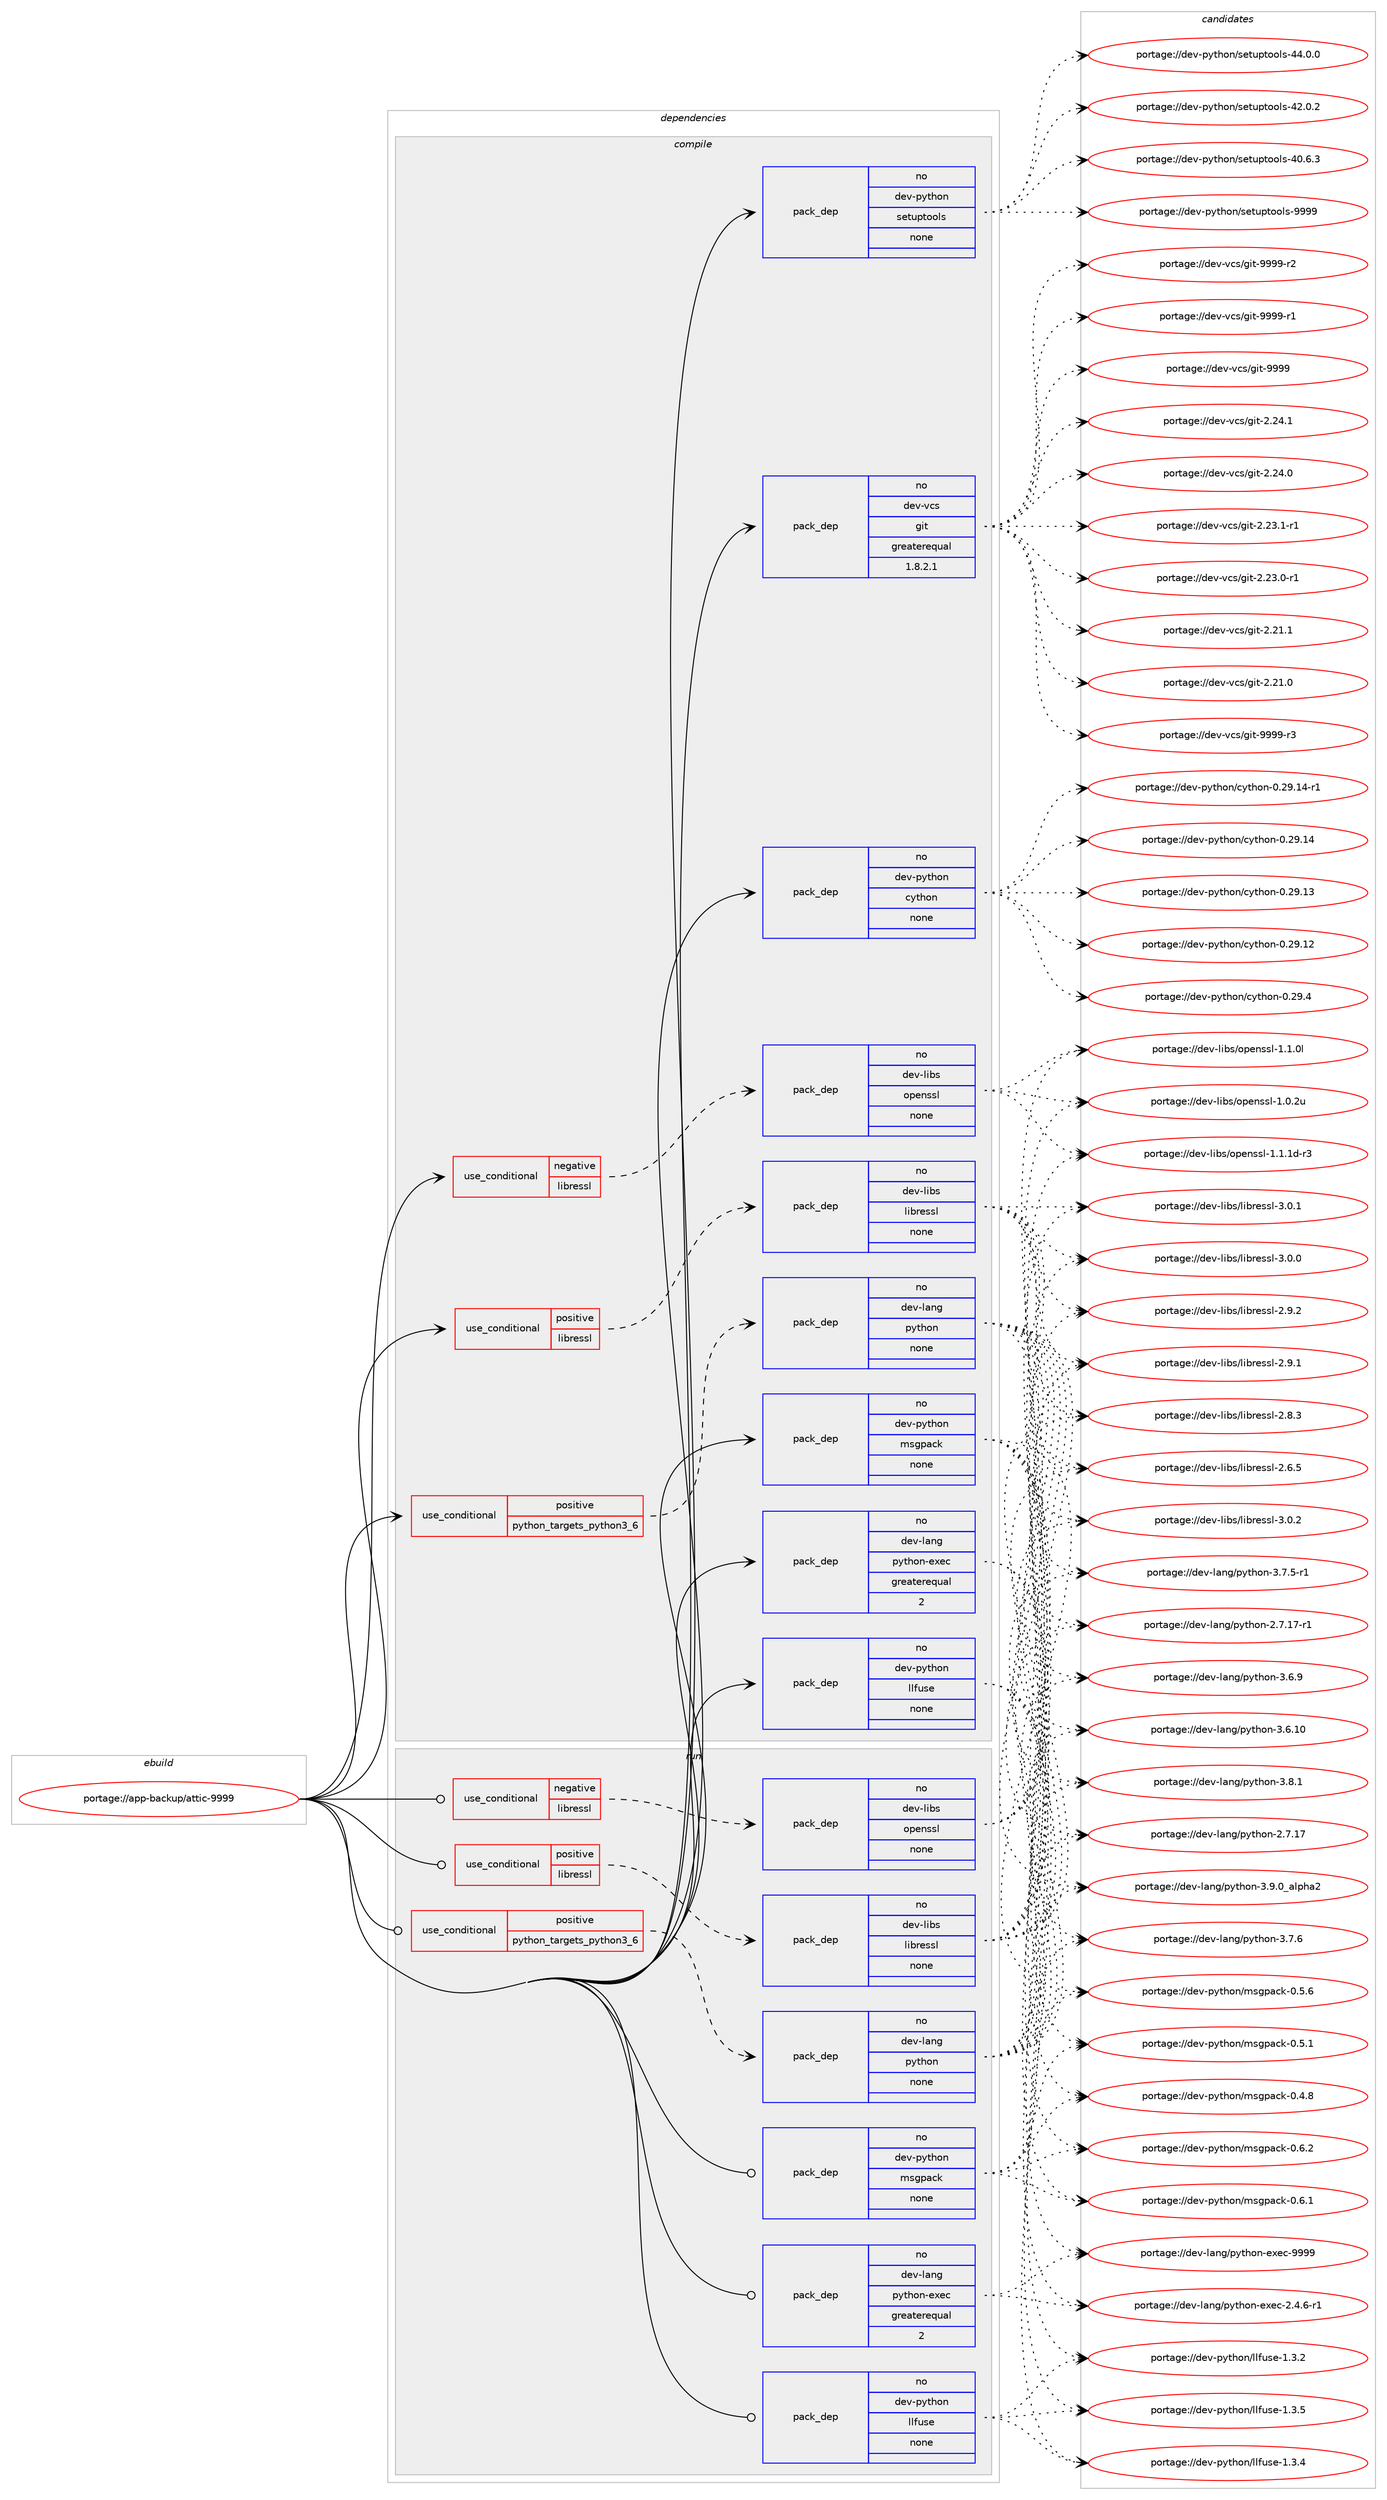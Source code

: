 digraph prolog {

# *************
# Graph options
# *************

newrank=true;
concentrate=true;
compound=true;
graph [rankdir=LR,fontname=Helvetica,fontsize=10,ranksep=1.5];#, ranksep=2.5, nodesep=0.2];
edge  [arrowhead=vee];
node  [fontname=Helvetica,fontsize=10];

# **********
# The ebuild
# **********

subgraph cluster_leftcol {
color=gray;
label=<<i>ebuild</i>>;
id [label="portage://app-backup/attic-9999", color=red, width=4, href="../app-backup/attic-9999.svg"];
}

# ****************
# The dependencies
# ****************

subgraph cluster_midcol {
color=gray;
label=<<i>dependencies</i>>;
subgraph cluster_compile {
fillcolor="#eeeeee";
style=filled;
label=<<i>compile</i>>;
subgraph cond152811 {
dependency647736 [label=<<TABLE BORDER="0" CELLBORDER="1" CELLSPACING="0" CELLPADDING="4"><TR><TD ROWSPAN="3" CELLPADDING="10">use_conditional</TD></TR><TR><TD>negative</TD></TR><TR><TD>libressl</TD></TR></TABLE>>, shape=none, color=red];
subgraph pack486304 {
dependency647737 [label=<<TABLE BORDER="0" CELLBORDER="1" CELLSPACING="0" CELLPADDING="4" WIDTH="220"><TR><TD ROWSPAN="6" CELLPADDING="30">pack_dep</TD></TR><TR><TD WIDTH="110">no</TD></TR><TR><TD>dev-libs</TD></TR><TR><TD>openssl</TD></TR><TR><TD>none</TD></TR><TR><TD></TD></TR></TABLE>>, shape=none, color=blue];
}
dependency647736:e -> dependency647737:w [weight=20,style="dashed",arrowhead="vee"];
}
id:e -> dependency647736:w [weight=20,style="solid",arrowhead="vee"];
subgraph cond152812 {
dependency647738 [label=<<TABLE BORDER="0" CELLBORDER="1" CELLSPACING="0" CELLPADDING="4"><TR><TD ROWSPAN="3" CELLPADDING="10">use_conditional</TD></TR><TR><TD>positive</TD></TR><TR><TD>libressl</TD></TR></TABLE>>, shape=none, color=red];
subgraph pack486305 {
dependency647739 [label=<<TABLE BORDER="0" CELLBORDER="1" CELLSPACING="0" CELLPADDING="4" WIDTH="220"><TR><TD ROWSPAN="6" CELLPADDING="30">pack_dep</TD></TR><TR><TD WIDTH="110">no</TD></TR><TR><TD>dev-libs</TD></TR><TR><TD>libressl</TD></TR><TR><TD>none</TD></TR><TR><TD></TD></TR></TABLE>>, shape=none, color=blue];
}
dependency647738:e -> dependency647739:w [weight=20,style="dashed",arrowhead="vee"];
}
id:e -> dependency647738:w [weight=20,style="solid",arrowhead="vee"];
subgraph cond152813 {
dependency647740 [label=<<TABLE BORDER="0" CELLBORDER="1" CELLSPACING="0" CELLPADDING="4"><TR><TD ROWSPAN="3" CELLPADDING="10">use_conditional</TD></TR><TR><TD>positive</TD></TR><TR><TD>python_targets_python3_6</TD></TR></TABLE>>, shape=none, color=red];
subgraph pack486306 {
dependency647741 [label=<<TABLE BORDER="0" CELLBORDER="1" CELLSPACING="0" CELLPADDING="4" WIDTH="220"><TR><TD ROWSPAN="6" CELLPADDING="30">pack_dep</TD></TR><TR><TD WIDTH="110">no</TD></TR><TR><TD>dev-lang</TD></TR><TR><TD>python</TD></TR><TR><TD>none</TD></TR><TR><TD></TD></TR></TABLE>>, shape=none, color=blue];
}
dependency647740:e -> dependency647741:w [weight=20,style="dashed",arrowhead="vee"];
}
id:e -> dependency647740:w [weight=20,style="solid",arrowhead="vee"];
subgraph pack486307 {
dependency647742 [label=<<TABLE BORDER="0" CELLBORDER="1" CELLSPACING="0" CELLPADDING="4" WIDTH="220"><TR><TD ROWSPAN="6" CELLPADDING="30">pack_dep</TD></TR><TR><TD WIDTH="110">no</TD></TR><TR><TD>dev-lang</TD></TR><TR><TD>python-exec</TD></TR><TR><TD>greaterequal</TD></TR><TR><TD>2</TD></TR></TABLE>>, shape=none, color=blue];
}
id:e -> dependency647742:w [weight=20,style="solid",arrowhead="vee"];
subgraph pack486308 {
dependency647743 [label=<<TABLE BORDER="0" CELLBORDER="1" CELLSPACING="0" CELLPADDING="4" WIDTH="220"><TR><TD ROWSPAN="6" CELLPADDING="30">pack_dep</TD></TR><TR><TD WIDTH="110">no</TD></TR><TR><TD>dev-python</TD></TR><TR><TD>cython</TD></TR><TR><TD>none</TD></TR><TR><TD></TD></TR></TABLE>>, shape=none, color=blue];
}
id:e -> dependency647743:w [weight=20,style="solid",arrowhead="vee"];
subgraph pack486309 {
dependency647744 [label=<<TABLE BORDER="0" CELLBORDER="1" CELLSPACING="0" CELLPADDING="4" WIDTH="220"><TR><TD ROWSPAN="6" CELLPADDING="30">pack_dep</TD></TR><TR><TD WIDTH="110">no</TD></TR><TR><TD>dev-python</TD></TR><TR><TD>llfuse</TD></TR><TR><TD>none</TD></TR><TR><TD></TD></TR></TABLE>>, shape=none, color=blue];
}
id:e -> dependency647744:w [weight=20,style="solid",arrowhead="vee"];
subgraph pack486310 {
dependency647745 [label=<<TABLE BORDER="0" CELLBORDER="1" CELLSPACING="0" CELLPADDING="4" WIDTH="220"><TR><TD ROWSPAN="6" CELLPADDING="30">pack_dep</TD></TR><TR><TD WIDTH="110">no</TD></TR><TR><TD>dev-python</TD></TR><TR><TD>msgpack</TD></TR><TR><TD>none</TD></TR><TR><TD></TD></TR></TABLE>>, shape=none, color=blue];
}
id:e -> dependency647745:w [weight=20,style="solid",arrowhead="vee"];
subgraph pack486311 {
dependency647746 [label=<<TABLE BORDER="0" CELLBORDER="1" CELLSPACING="0" CELLPADDING="4" WIDTH="220"><TR><TD ROWSPAN="6" CELLPADDING="30">pack_dep</TD></TR><TR><TD WIDTH="110">no</TD></TR><TR><TD>dev-python</TD></TR><TR><TD>setuptools</TD></TR><TR><TD>none</TD></TR><TR><TD></TD></TR></TABLE>>, shape=none, color=blue];
}
id:e -> dependency647746:w [weight=20,style="solid",arrowhead="vee"];
subgraph pack486312 {
dependency647747 [label=<<TABLE BORDER="0" CELLBORDER="1" CELLSPACING="0" CELLPADDING="4" WIDTH="220"><TR><TD ROWSPAN="6" CELLPADDING="30">pack_dep</TD></TR><TR><TD WIDTH="110">no</TD></TR><TR><TD>dev-vcs</TD></TR><TR><TD>git</TD></TR><TR><TD>greaterequal</TD></TR><TR><TD>1.8.2.1</TD></TR></TABLE>>, shape=none, color=blue];
}
id:e -> dependency647747:w [weight=20,style="solid",arrowhead="vee"];
}
subgraph cluster_compileandrun {
fillcolor="#eeeeee";
style=filled;
label=<<i>compile and run</i>>;
}
subgraph cluster_run {
fillcolor="#eeeeee";
style=filled;
label=<<i>run</i>>;
subgraph cond152814 {
dependency647748 [label=<<TABLE BORDER="0" CELLBORDER="1" CELLSPACING="0" CELLPADDING="4"><TR><TD ROWSPAN="3" CELLPADDING="10">use_conditional</TD></TR><TR><TD>negative</TD></TR><TR><TD>libressl</TD></TR></TABLE>>, shape=none, color=red];
subgraph pack486313 {
dependency647749 [label=<<TABLE BORDER="0" CELLBORDER="1" CELLSPACING="0" CELLPADDING="4" WIDTH="220"><TR><TD ROWSPAN="6" CELLPADDING="30">pack_dep</TD></TR><TR><TD WIDTH="110">no</TD></TR><TR><TD>dev-libs</TD></TR><TR><TD>openssl</TD></TR><TR><TD>none</TD></TR><TR><TD></TD></TR></TABLE>>, shape=none, color=blue];
}
dependency647748:e -> dependency647749:w [weight=20,style="dashed",arrowhead="vee"];
}
id:e -> dependency647748:w [weight=20,style="solid",arrowhead="odot"];
subgraph cond152815 {
dependency647750 [label=<<TABLE BORDER="0" CELLBORDER="1" CELLSPACING="0" CELLPADDING="4"><TR><TD ROWSPAN="3" CELLPADDING="10">use_conditional</TD></TR><TR><TD>positive</TD></TR><TR><TD>libressl</TD></TR></TABLE>>, shape=none, color=red];
subgraph pack486314 {
dependency647751 [label=<<TABLE BORDER="0" CELLBORDER="1" CELLSPACING="0" CELLPADDING="4" WIDTH="220"><TR><TD ROWSPAN="6" CELLPADDING="30">pack_dep</TD></TR><TR><TD WIDTH="110">no</TD></TR><TR><TD>dev-libs</TD></TR><TR><TD>libressl</TD></TR><TR><TD>none</TD></TR><TR><TD></TD></TR></TABLE>>, shape=none, color=blue];
}
dependency647750:e -> dependency647751:w [weight=20,style="dashed",arrowhead="vee"];
}
id:e -> dependency647750:w [weight=20,style="solid",arrowhead="odot"];
subgraph cond152816 {
dependency647752 [label=<<TABLE BORDER="0" CELLBORDER="1" CELLSPACING="0" CELLPADDING="4"><TR><TD ROWSPAN="3" CELLPADDING="10">use_conditional</TD></TR><TR><TD>positive</TD></TR><TR><TD>python_targets_python3_6</TD></TR></TABLE>>, shape=none, color=red];
subgraph pack486315 {
dependency647753 [label=<<TABLE BORDER="0" CELLBORDER="1" CELLSPACING="0" CELLPADDING="4" WIDTH="220"><TR><TD ROWSPAN="6" CELLPADDING="30">pack_dep</TD></TR><TR><TD WIDTH="110">no</TD></TR><TR><TD>dev-lang</TD></TR><TR><TD>python</TD></TR><TR><TD>none</TD></TR><TR><TD></TD></TR></TABLE>>, shape=none, color=blue];
}
dependency647752:e -> dependency647753:w [weight=20,style="dashed",arrowhead="vee"];
}
id:e -> dependency647752:w [weight=20,style="solid",arrowhead="odot"];
subgraph pack486316 {
dependency647754 [label=<<TABLE BORDER="0" CELLBORDER="1" CELLSPACING="0" CELLPADDING="4" WIDTH="220"><TR><TD ROWSPAN="6" CELLPADDING="30">pack_dep</TD></TR><TR><TD WIDTH="110">no</TD></TR><TR><TD>dev-lang</TD></TR><TR><TD>python-exec</TD></TR><TR><TD>greaterequal</TD></TR><TR><TD>2</TD></TR></TABLE>>, shape=none, color=blue];
}
id:e -> dependency647754:w [weight=20,style="solid",arrowhead="odot"];
subgraph pack486317 {
dependency647755 [label=<<TABLE BORDER="0" CELLBORDER="1" CELLSPACING="0" CELLPADDING="4" WIDTH="220"><TR><TD ROWSPAN="6" CELLPADDING="30">pack_dep</TD></TR><TR><TD WIDTH="110">no</TD></TR><TR><TD>dev-python</TD></TR><TR><TD>llfuse</TD></TR><TR><TD>none</TD></TR><TR><TD></TD></TR></TABLE>>, shape=none, color=blue];
}
id:e -> dependency647755:w [weight=20,style="solid",arrowhead="odot"];
subgraph pack486318 {
dependency647756 [label=<<TABLE BORDER="0" CELLBORDER="1" CELLSPACING="0" CELLPADDING="4" WIDTH="220"><TR><TD ROWSPAN="6" CELLPADDING="30">pack_dep</TD></TR><TR><TD WIDTH="110">no</TD></TR><TR><TD>dev-python</TD></TR><TR><TD>msgpack</TD></TR><TR><TD>none</TD></TR><TR><TD></TD></TR></TABLE>>, shape=none, color=blue];
}
id:e -> dependency647756:w [weight=20,style="solid",arrowhead="odot"];
}
}

# **************
# The candidates
# **************

subgraph cluster_choices {
rank=same;
color=gray;
label=<<i>candidates</i>>;

subgraph choice486304 {
color=black;
nodesep=1;
choice1001011184510810598115471111121011101151151084549464946491004511451 [label="portage://dev-libs/openssl-1.1.1d-r3", color=red, width=4,href="../dev-libs/openssl-1.1.1d-r3.svg"];
choice100101118451081059811547111112101110115115108454946494648108 [label="portage://dev-libs/openssl-1.1.0l", color=red, width=4,href="../dev-libs/openssl-1.1.0l.svg"];
choice100101118451081059811547111112101110115115108454946484650117 [label="portage://dev-libs/openssl-1.0.2u", color=red, width=4,href="../dev-libs/openssl-1.0.2u.svg"];
dependency647737:e -> choice1001011184510810598115471111121011101151151084549464946491004511451:w [style=dotted,weight="100"];
dependency647737:e -> choice100101118451081059811547111112101110115115108454946494648108:w [style=dotted,weight="100"];
dependency647737:e -> choice100101118451081059811547111112101110115115108454946484650117:w [style=dotted,weight="100"];
}
subgraph choice486305 {
color=black;
nodesep=1;
choice10010111845108105981154710810598114101115115108455146484650 [label="portage://dev-libs/libressl-3.0.2", color=red, width=4,href="../dev-libs/libressl-3.0.2.svg"];
choice10010111845108105981154710810598114101115115108455146484649 [label="portage://dev-libs/libressl-3.0.1", color=red, width=4,href="../dev-libs/libressl-3.0.1.svg"];
choice10010111845108105981154710810598114101115115108455146484648 [label="portage://dev-libs/libressl-3.0.0", color=red, width=4,href="../dev-libs/libressl-3.0.0.svg"];
choice10010111845108105981154710810598114101115115108455046574650 [label="portage://dev-libs/libressl-2.9.2", color=red, width=4,href="../dev-libs/libressl-2.9.2.svg"];
choice10010111845108105981154710810598114101115115108455046574649 [label="portage://dev-libs/libressl-2.9.1", color=red, width=4,href="../dev-libs/libressl-2.9.1.svg"];
choice10010111845108105981154710810598114101115115108455046564651 [label="portage://dev-libs/libressl-2.8.3", color=red, width=4,href="../dev-libs/libressl-2.8.3.svg"];
choice10010111845108105981154710810598114101115115108455046544653 [label="portage://dev-libs/libressl-2.6.5", color=red, width=4,href="../dev-libs/libressl-2.6.5.svg"];
dependency647739:e -> choice10010111845108105981154710810598114101115115108455146484650:w [style=dotted,weight="100"];
dependency647739:e -> choice10010111845108105981154710810598114101115115108455146484649:w [style=dotted,weight="100"];
dependency647739:e -> choice10010111845108105981154710810598114101115115108455146484648:w [style=dotted,weight="100"];
dependency647739:e -> choice10010111845108105981154710810598114101115115108455046574650:w [style=dotted,weight="100"];
dependency647739:e -> choice10010111845108105981154710810598114101115115108455046574649:w [style=dotted,weight="100"];
dependency647739:e -> choice10010111845108105981154710810598114101115115108455046564651:w [style=dotted,weight="100"];
dependency647739:e -> choice10010111845108105981154710810598114101115115108455046544653:w [style=dotted,weight="100"];
}
subgraph choice486306 {
color=black;
nodesep=1;
choice10010111845108971101034711212111610411111045514657464895971081121049750 [label="portage://dev-lang/python-3.9.0_alpha2", color=red, width=4,href="../dev-lang/python-3.9.0_alpha2.svg"];
choice100101118451089711010347112121116104111110455146564649 [label="portage://dev-lang/python-3.8.1", color=red, width=4,href="../dev-lang/python-3.8.1.svg"];
choice100101118451089711010347112121116104111110455146554654 [label="portage://dev-lang/python-3.7.6", color=red, width=4,href="../dev-lang/python-3.7.6.svg"];
choice1001011184510897110103471121211161041111104551465546534511449 [label="portage://dev-lang/python-3.7.5-r1", color=red, width=4,href="../dev-lang/python-3.7.5-r1.svg"];
choice100101118451089711010347112121116104111110455146544657 [label="portage://dev-lang/python-3.6.9", color=red, width=4,href="../dev-lang/python-3.6.9.svg"];
choice10010111845108971101034711212111610411111045514654464948 [label="portage://dev-lang/python-3.6.10", color=red, width=4,href="../dev-lang/python-3.6.10.svg"];
choice100101118451089711010347112121116104111110455046554649554511449 [label="portage://dev-lang/python-2.7.17-r1", color=red, width=4,href="../dev-lang/python-2.7.17-r1.svg"];
choice10010111845108971101034711212111610411111045504655464955 [label="portage://dev-lang/python-2.7.17", color=red, width=4,href="../dev-lang/python-2.7.17.svg"];
dependency647741:e -> choice10010111845108971101034711212111610411111045514657464895971081121049750:w [style=dotted,weight="100"];
dependency647741:e -> choice100101118451089711010347112121116104111110455146564649:w [style=dotted,weight="100"];
dependency647741:e -> choice100101118451089711010347112121116104111110455146554654:w [style=dotted,weight="100"];
dependency647741:e -> choice1001011184510897110103471121211161041111104551465546534511449:w [style=dotted,weight="100"];
dependency647741:e -> choice100101118451089711010347112121116104111110455146544657:w [style=dotted,weight="100"];
dependency647741:e -> choice10010111845108971101034711212111610411111045514654464948:w [style=dotted,weight="100"];
dependency647741:e -> choice100101118451089711010347112121116104111110455046554649554511449:w [style=dotted,weight="100"];
dependency647741:e -> choice10010111845108971101034711212111610411111045504655464955:w [style=dotted,weight="100"];
}
subgraph choice486307 {
color=black;
nodesep=1;
choice10010111845108971101034711212111610411111045101120101994557575757 [label="portage://dev-lang/python-exec-9999", color=red, width=4,href="../dev-lang/python-exec-9999.svg"];
choice10010111845108971101034711212111610411111045101120101994550465246544511449 [label="portage://dev-lang/python-exec-2.4.6-r1", color=red, width=4,href="../dev-lang/python-exec-2.4.6-r1.svg"];
dependency647742:e -> choice10010111845108971101034711212111610411111045101120101994557575757:w [style=dotted,weight="100"];
dependency647742:e -> choice10010111845108971101034711212111610411111045101120101994550465246544511449:w [style=dotted,weight="100"];
}
subgraph choice486308 {
color=black;
nodesep=1;
choice10010111845112121116104111110479912111610411111045484650574652 [label="portage://dev-python/cython-0.29.4", color=red, width=4,href="../dev-python/cython-0.29.4.svg"];
choice10010111845112121116104111110479912111610411111045484650574649524511449 [label="portage://dev-python/cython-0.29.14-r1", color=red, width=4,href="../dev-python/cython-0.29.14-r1.svg"];
choice1001011184511212111610411111047991211161041111104548465057464952 [label="portage://dev-python/cython-0.29.14", color=red, width=4,href="../dev-python/cython-0.29.14.svg"];
choice1001011184511212111610411111047991211161041111104548465057464951 [label="portage://dev-python/cython-0.29.13", color=red, width=4,href="../dev-python/cython-0.29.13.svg"];
choice1001011184511212111610411111047991211161041111104548465057464950 [label="portage://dev-python/cython-0.29.12", color=red, width=4,href="../dev-python/cython-0.29.12.svg"];
dependency647743:e -> choice10010111845112121116104111110479912111610411111045484650574652:w [style=dotted,weight="100"];
dependency647743:e -> choice10010111845112121116104111110479912111610411111045484650574649524511449:w [style=dotted,weight="100"];
dependency647743:e -> choice1001011184511212111610411111047991211161041111104548465057464952:w [style=dotted,weight="100"];
dependency647743:e -> choice1001011184511212111610411111047991211161041111104548465057464951:w [style=dotted,weight="100"];
dependency647743:e -> choice1001011184511212111610411111047991211161041111104548465057464950:w [style=dotted,weight="100"];
}
subgraph choice486309 {
color=black;
nodesep=1;
choice1001011184511212111610411111047108108102117115101454946514653 [label="portage://dev-python/llfuse-1.3.5", color=red, width=4,href="../dev-python/llfuse-1.3.5.svg"];
choice1001011184511212111610411111047108108102117115101454946514652 [label="portage://dev-python/llfuse-1.3.4", color=red, width=4,href="../dev-python/llfuse-1.3.4.svg"];
choice1001011184511212111610411111047108108102117115101454946514650 [label="portage://dev-python/llfuse-1.3.2", color=red, width=4,href="../dev-python/llfuse-1.3.2.svg"];
dependency647744:e -> choice1001011184511212111610411111047108108102117115101454946514653:w [style=dotted,weight="100"];
dependency647744:e -> choice1001011184511212111610411111047108108102117115101454946514652:w [style=dotted,weight="100"];
dependency647744:e -> choice1001011184511212111610411111047108108102117115101454946514650:w [style=dotted,weight="100"];
}
subgraph choice486310 {
color=black;
nodesep=1;
choice10010111845112121116104111110471091151031129799107454846544650 [label="portage://dev-python/msgpack-0.6.2", color=red, width=4,href="../dev-python/msgpack-0.6.2.svg"];
choice10010111845112121116104111110471091151031129799107454846544649 [label="portage://dev-python/msgpack-0.6.1", color=red, width=4,href="../dev-python/msgpack-0.6.1.svg"];
choice10010111845112121116104111110471091151031129799107454846534654 [label="portage://dev-python/msgpack-0.5.6", color=red, width=4,href="../dev-python/msgpack-0.5.6.svg"];
choice10010111845112121116104111110471091151031129799107454846534649 [label="portage://dev-python/msgpack-0.5.1", color=red, width=4,href="../dev-python/msgpack-0.5.1.svg"];
choice10010111845112121116104111110471091151031129799107454846524656 [label="portage://dev-python/msgpack-0.4.8", color=red, width=4,href="../dev-python/msgpack-0.4.8.svg"];
dependency647745:e -> choice10010111845112121116104111110471091151031129799107454846544650:w [style=dotted,weight="100"];
dependency647745:e -> choice10010111845112121116104111110471091151031129799107454846544649:w [style=dotted,weight="100"];
dependency647745:e -> choice10010111845112121116104111110471091151031129799107454846534654:w [style=dotted,weight="100"];
dependency647745:e -> choice10010111845112121116104111110471091151031129799107454846534649:w [style=dotted,weight="100"];
dependency647745:e -> choice10010111845112121116104111110471091151031129799107454846524656:w [style=dotted,weight="100"];
}
subgraph choice486311 {
color=black;
nodesep=1;
choice10010111845112121116104111110471151011161171121161111111081154557575757 [label="portage://dev-python/setuptools-9999", color=red, width=4,href="../dev-python/setuptools-9999.svg"];
choice100101118451121211161041111104711510111611711211611111110811545525246484648 [label="portage://dev-python/setuptools-44.0.0", color=red, width=4,href="../dev-python/setuptools-44.0.0.svg"];
choice100101118451121211161041111104711510111611711211611111110811545525046484650 [label="portage://dev-python/setuptools-42.0.2", color=red, width=4,href="../dev-python/setuptools-42.0.2.svg"];
choice100101118451121211161041111104711510111611711211611111110811545524846544651 [label="portage://dev-python/setuptools-40.6.3", color=red, width=4,href="../dev-python/setuptools-40.6.3.svg"];
dependency647746:e -> choice10010111845112121116104111110471151011161171121161111111081154557575757:w [style=dotted,weight="100"];
dependency647746:e -> choice100101118451121211161041111104711510111611711211611111110811545525246484648:w [style=dotted,weight="100"];
dependency647746:e -> choice100101118451121211161041111104711510111611711211611111110811545525046484650:w [style=dotted,weight="100"];
dependency647746:e -> choice100101118451121211161041111104711510111611711211611111110811545524846544651:w [style=dotted,weight="100"];
}
subgraph choice486312 {
color=black;
nodesep=1;
choice10010111845118991154710310511645575757574511451 [label="portage://dev-vcs/git-9999-r3", color=red, width=4,href="../dev-vcs/git-9999-r3.svg"];
choice10010111845118991154710310511645575757574511450 [label="portage://dev-vcs/git-9999-r2", color=red, width=4,href="../dev-vcs/git-9999-r2.svg"];
choice10010111845118991154710310511645575757574511449 [label="portage://dev-vcs/git-9999-r1", color=red, width=4,href="../dev-vcs/git-9999-r1.svg"];
choice1001011184511899115471031051164557575757 [label="portage://dev-vcs/git-9999", color=red, width=4,href="../dev-vcs/git-9999.svg"];
choice10010111845118991154710310511645504650524649 [label="portage://dev-vcs/git-2.24.1", color=red, width=4,href="../dev-vcs/git-2.24.1.svg"];
choice10010111845118991154710310511645504650524648 [label="portage://dev-vcs/git-2.24.0", color=red, width=4,href="../dev-vcs/git-2.24.0.svg"];
choice100101118451189911547103105116455046505146494511449 [label="portage://dev-vcs/git-2.23.1-r1", color=red, width=4,href="../dev-vcs/git-2.23.1-r1.svg"];
choice100101118451189911547103105116455046505146484511449 [label="portage://dev-vcs/git-2.23.0-r1", color=red, width=4,href="../dev-vcs/git-2.23.0-r1.svg"];
choice10010111845118991154710310511645504650494649 [label="portage://dev-vcs/git-2.21.1", color=red, width=4,href="../dev-vcs/git-2.21.1.svg"];
choice10010111845118991154710310511645504650494648 [label="portage://dev-vcs/git-2.21.0", color=red, width=4,href="../dev-vcs/git-2.21.0.svg"];
dependency647747:e -> choice10010111845118991154710310511645575757574511451:w [style=dotted,weight="100"];
dependency647747:e -> choice10010111845118991154710310511645575757574511450:w [style=dotted,weight="100"];
dependency647747:e -> choice10010111845118991154710310511645575757574511449:w [style=dotted,weight="100"];
dependency647747:e -> choice1001011184511899115471031051164557575757:w [style=dotted,weight="100"];
dependency647747:e -> choice10010111845118991154710310511645504650524649:w [style=dotted,weight="100"];
dependency647747:e -> choice10010111845118991154710310511645504650524648:w [style=dotted,weight="100"];
dependency647747:e -> choice100101118451189911547103105116455046505146494511449:w [style=dotted,weight="100"];
dependency647747:e -> choice100101118451189911547103105116455046505146484511449:w [style=dotted,weight="100"];
dependency647747:e -> choice10010111845118991154710310511645504650494649:w [style=dotted,weight="100"];
dependency647747:e -> choice10010111845118991154710310511645504650494648:w [style=dotted,weight="100"];
}
subgraph choice486313 {
color=black;
nodesep=1;
choice1001011184510810598115471111121011101151151084549464946491004511451 [label="portage://dev-libs/openssl-1.1.1d-r3", color=red, width=4,href="../dev-libs/openssl-1.1.1d-r3.svg"];
choice100101118451081059811547111112101110115115108454946494648108 [label="portage://dev-libs/openssl-1.1.0l", color=red, width=4,href="../dev-libs/openssl-1.1.0l.svg"];
choice100101118451081059811547111112101110115115108454946484650117 [label="portage://dev-libs/openssl-1.0.2u", color=red, width=4,href="../dev-libs/openssl-1.0.2u.svg"];
dependency647749:e -> choice1001011184510810598115471111121011101151151084549464946491004511451:w [style=dotted,weight="100"];
dependency647749:e -> choice100101118451081059811547111112101110115115108454946494648108:w [style=dotted,weight="100"];
dependency647749:e -> choice100101118451081059811547111112101110115115108454946484650117:w [style=dotted,weight="100"];
}
subgraph choice486314 {
color=black;
nodesep=1;
choice10010111845108105981154710810598114101115115108455146484650 [label="portage://dev-libs/libressl-3.0.2", color=red, width=4,href="../dev-libs/libressl-3.0.2.svg"];
choice10010111845108105981154710810598114101115115108455146484649 [label="portage://dev-libs/libressl-3.0.1", color=red, width=4,href="../dev-libs/libressl-3.0.1.svg"];
choice10010111845108105981154710810598114101115115108455146484648 [label="portage://dev-libs/libressl-3.0.0", color=red, width=4,href="../dev-libs/libressl-3.0.0.svg"];
choice10010111845108105981154710810598114101115115108455046574650 [label="portage://dev-libs/libressl-2.9.2", color=red, width=4,href="../dev-libs/libressl-2.9.2.svg"];
choice10010111845108105981154710810598114101115115108455046574649 [label="portage://dev-libs/libressl-2.9.1", color=red, width=4,href="../dev-libs/libressl-2.9.1.svg"];
choice10010111845108105981154710810598114101115115108455046564651 [label="portage://dev-libs/libressl-2.8.3", color=red, width=4,href="../dev-libs/libressl-2.8.3.svg"];
choice10010111845108105981154710810598114101115115108455046544653 [label="portage://dev-libs/libressl-2.6.5", color=red, width=4,href="../dev-libs/libressl-2.6.5.svg"];
dependency647751:e -> choice10010111845108105981154710810598114101115115108455146484650:w [style=dotted,weight="100"];
dependency647751:e -> choice10010111845108105981154710810598114101115115108455146484649:w [style=dotted,weight="100"];
dependency647751:e -> choice10010111845108105981154710810598114101115115108455146484648:w [style=dotted,weight="100"];
dependency647751:e -> choice10010111845108105981154710810598114101115115108455046574650:w [style=dotted,weight="100"];
dependency647751:e -> choice10010111845108105981154710810598114101115115108455046574649:w [style=dotted,weight="100"];
dependency647751:e -> choice10010111845108105981154710810598114101115115108455046564651:w [style=dotted,weight="100"];
dependency647751:e -> choice10010111845108105981154710810598114101115115108455046544653:w [style=dotted,weight="100"];
}
subgraph choice486315 {
color=black;
nodesep=1;
choice10010111845108971101034711212111610411111045514657464895971081121049750 [label="portage://dev-lang/python-3.9.0_alpha2", color=red, width=4,href="../dev-lang/python-3.9.0_alpha2.svg"];
choice100101118451089711010347112121116104111110455146564649 [label="portage://dev-lang/python-3.8.1", color=red, width=4,href="../dev-lang/python-3.8.1.svg"];
choice100101118451089711010347112121116104111110455146554654 [label="portage://dev-lang/python-3.7.6", color=red, width=4,href="../dev-lang/python-3.7.6.svg"];
choice1001011184510897110103471121211161041111104551465546534511449 [label="portage://dev-lang/python-3.7.5-r1", color=red, width=4,href="../dev-lang/python-3.7.5-r1.svg"];
choice100101118451089711010347112121116104111110455146544657 [label="portage://dev-lang/python-3.6.9", color=red, width=4,href="../dev-lang/python-3.6.9.svg"];
choice10010111845108971101034711212111610411111045514654464948 [label="portage://dev-lang/python-3.6.10", color=red, width=4,href="../dev-lang/python-3.6.10.svg"];
choice100101118451089711010347112121116104111110455046554649554511449 [label="portage://dev-lang/python-2.7.17-r1", color=red, width=4,href="../dev-lang/python-2.7.17-r1.svg"];
choice10010111845108971101034711212111610411111045504655464955 [label="portage://dev-lang/python-2.7.17", color=red, width=4,href="../dev-lang/python-2.7.17.svg"];
dependency647753:e -> choice10010111845108971101034711212111610411111045514657464895971081121049750:w [style=dotted,weight="100"];
dependency647753:e -> choice100101118451089711010347112121116104111110455146564649:w [style=dotted,weight="100"];
dependency647753:e -> choice100101118451089711010347112121116104111110455146554654:w [style=dotted,weight="100"];
dependency647753:e -> choice1001011184510897110103471121211161041111104551465546534511449:w [style=dotted,weight="100"];
dependency647753:e -> choice100101118451089711010347112121116104111110455146544657:w [style=dotted,weight="100"];
dependency647753:e -> choice10010111845108971101034711212111610411111045514654464948:w [style=dotted,weight="100"];
dependency647753:e -> choice100101118451089711010347112121116104111110455046554649554511449:w [style=dotted,weight="100"];
dependency647753:e -> choice10010111845108971101034711212111610411111045504655464955:w [style=dotted,weight="100"];
}
subgraph choice486316 {
color=black;
nodesep=1;
choice10010111845108971101034711212111610411111045101120101994557575757 [label="portage://dev-lang/python-exec-9999", color=red, width=4,href="../dev-lang/python-exec-9999.svg"];
choice10010111845108971101034711212111610411111045101120101994550465246544511449 [label="portage://dev-lang/python-exec-2.4.6-r1", color=red, width=4,href="../dev-lang/python-exec-2.4.6-r1.svg"];
dependency647754:e -> choice10010111845108971101034711212111610411111045101120101994557575757:w [style=dotted,weight="100"];
dependency647754:e -> choice10010111845108971101034711212111610411111045101120101994550465246544511449:w [style=dotted,weight="100"];
}
subgraph choice486317 {
color=black;
nodesep=1;
choice1001011184511212111610411111047108108102117115101454946514653 [label="portage://dev-python/llfuse-1.3.5", color=red, width=4,href="../dev-python/llfuse-1.3.5.svg"];
choice1001011184511212111610411111047108108102117115101454946514652 [label="portage://dev-python/llfuse-1.3.4", color=red, width=4,href="../dev-python/llfuse-1.3.4.svg"];
choice1001011184511212111610411111047108108102117115101454946514650 [label="portage://dev-python/llfuse-1.3.2", color=red, width=4,href="../dev-python/llfuse-1.3.2.svg"];
dependency647755:e -> choice1001011184511212111610411111047108108102117115101454946514653:w [style=dotted,weight="100"];
dependency647755:e -> choice1001011184511212111610411111047108108102117115101454946514652:w [style=dotted,weight="100"];
dependency647755:e -> choice1001011184511212111610411111047108108102117115101454946514650:w [style=dotted,weight="100"];
}
subgraph choice486318 {
color=black;
nodesep=1;
choice10010111845112121116104111110471091151031129799107454846544650 [label="portage://dev-python/msgpack-0.6.2", color=red, width=4,href="../dev-python/msgpack-0.6.2.svg"];
choice10010111845112121116104111110471091151031129799107454846544649 [label="portage://dev-python/msgpack-0.6.1", color=red, width=4,href="../dev-python/msgpack-0.6.1.svg"];
choice10010111845112121116104111110471091151031129799107454846534654 [label="portage://dev-python/msgpack-0.5.6", color=red, width=4,href="../dev-python/msgpack-0.5.6.svg"];
choice10010111845112121116104111110471091151031129799107454846534649 [label="portage://dev-python/msgpack-0.5.1", color=red, width=4,href="../dev-python/msgpack-0.5.1.svg"];
choice10010111845112121116104111110471091151031129799107454846524656 [label="portage://dev-python/msgpack-0.4.8", color=red, width=4,href="../dev-python/msgpack-0.4.8.svg"];
dependency647756:e -> choice10010111845112121116104111110471091151031129799107454846544650:w [style=dotted,weight="100"];
dependency647756:e -> choice10010111845112121116104111110471091151031129799107454846544649:w [style=dotted,weight="100"];
dependency647756:e -> choice10010111845112121116104111110471091151031129799107454846534654:w [style=dotted,weight="100"];
dependency647756:e -> choice10010111845112121116104111110471091151031129799107454846534649:w [style=dotted,weight="100"];
dependency647756:e -> choice10010111845112121116104111110471091151031129799107454846524656:w [style=dotted,weight="100"];
}
}

}

